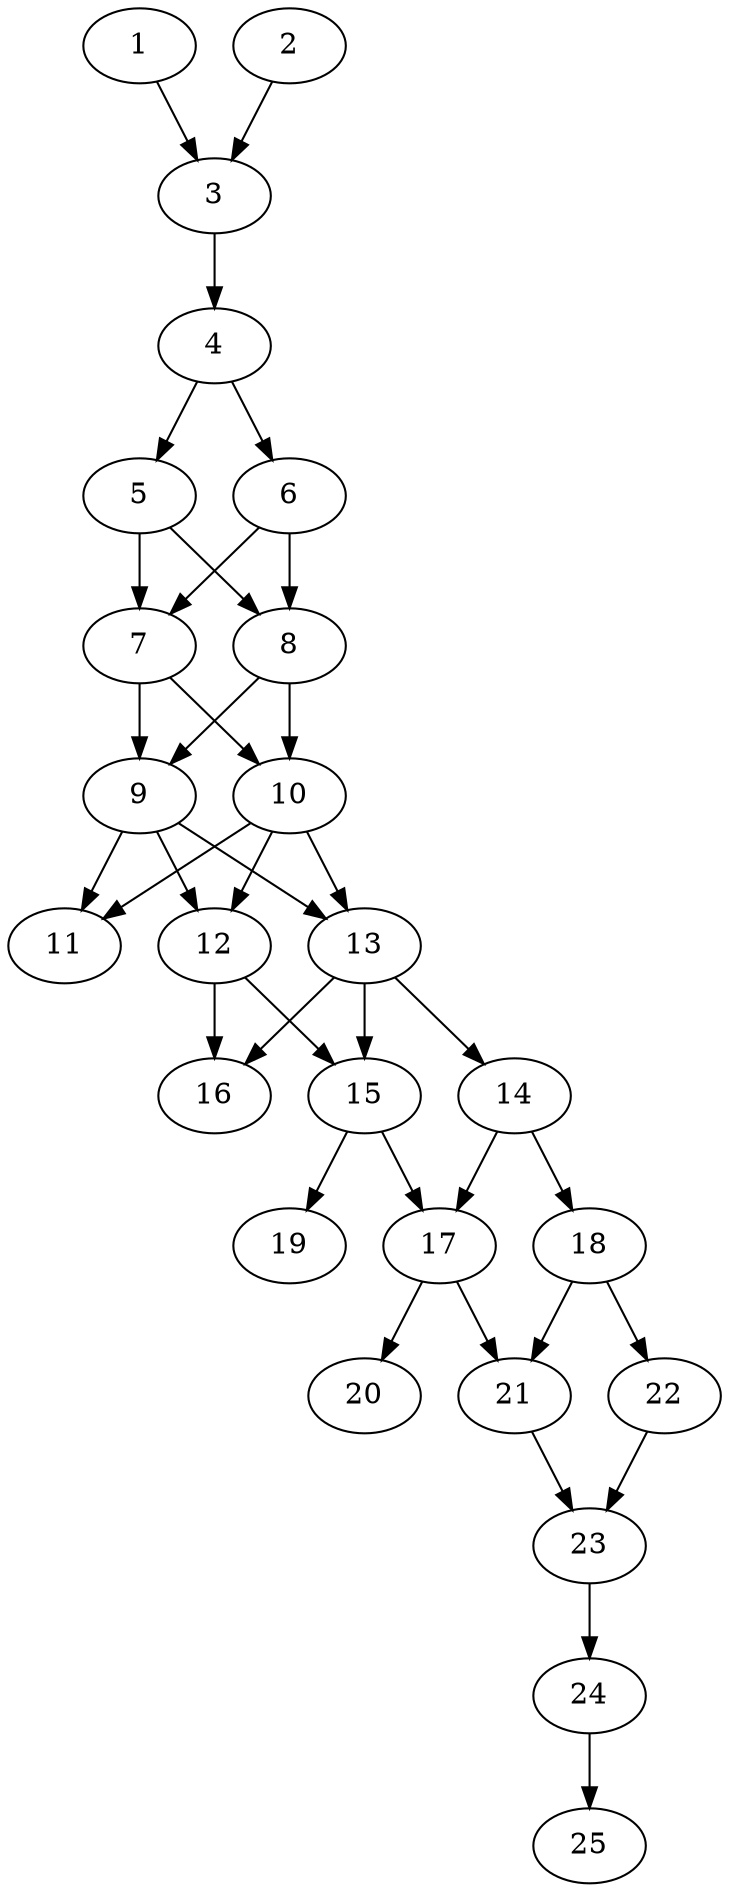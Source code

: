 // DAG automatically generated by daggen at Tue Aug  6 16:26:47 2019
// ./daggen --dot -n 25 --ccr 0.5 --fat 0.4 --regular 0.5 --density 0.7 --mindata 5242880 --maxdata 52428800 
digraph G {
  1 [size="15433728", alpha="0.07", expect_size="7716864"] 
  1 -> 3 [size ="7716864"]
  2 [size="103319552", alpha="0.16", expect_size="51659776"] 
  2 -> 3 [size ="51659776"]
  3 [size="45072384", alpha="0.13", expect_size="22536192"] 
  3 -> 4 [size ="22536192"]
  4 [size="69742592", alpha="0.15", expect_size="34871296"] 
  4 -> 5 [size ="34871296"]
  4 -> 6 [size ="34871296"]
  5 [size="54775808", alpha="0.07", expect_size="27387904"] 
  5 -> 7 [size ="27387904"]
  5 -> 8 [size ="27387904"]
  6 [size="13340672", alpha="0.01", expect_size="6670336"] 
  6 -> 7 [size ="6670336"]
  6 -> 8 [size ="6670336"]
  7 [size="33466368", alpha="0.02", expect_size="16733184"] 
  7 -> 9 [size ="16733184"]
  7 -> 10 [size ="16733184"]
  8 [size="73285632", alpha="0.09", expect_size="36642816"] 
  8 -> 9 [size ="36642816"]
  8 -> 10 [size ="36642816"]
  9 [size="38948864", alpha="0.04", expect_size="19474432"] 
  9 -> 11 [size ="19474432"]
  9 -> 12 [size ="19474432"]
  9 -> 13 [size ="19474432"]
  10 [size="20987904", alpha="0.05", expect_size="10493952"] 
  10 -> 11 [size ="10493952"]
  10 -> 12 [size ="10493952"]
  10 -> 13 [size ="10493952"]
  11 [size="57812992", alpha="0.03", expect_size="28906496"] 
  12 [size="88791040", alpha="0.05", expect_size="44395520"] 
  12 -> 15 [size ="44395520"]
  12 -> 16 [size ="44395520"]
  13 [size="67731456", alpha="0.01", expect_size="33865728"] 
  13 -> 14 [size ="33865728"]
  13 -> 15 [size ="33865728"]
  13 -> 16 [size ="33865728"]
  14 [size="32735232", alpha="0.05", expect_size="16367616"] 
  14 -> 17 [size ="16367616"]
  14 -> 18 [size ="16367616"]
  15 [size="101888000", alpha="0.14", expect_size="50944000"] 
  15 -> 17 [size ="50944000"]
  15 -> 19 [size ="50944000"]
  16 [size="39051264", alpha="0.09", expect_size="19525632"] 
  17 [size="44918784", alpha="0.06", expect_size="22459392"] 
  17 -> 20 [size ="22459392"]
  17 -> 21 [size ="22459392"]
  18 [size="52303872", alpha="0.07", expect_size="26151936"] 
  18 -> 21 [size ="26151936"]
  18 -> 22 [size ="26151936"]
  19 [size="95844352", alpha="0.03", expect_size="47922176"] 
  20 [size="19617792", alpha="0.02", expect_size="9808896"] 
  21 [size="44216320", alpha="0.02", expect_size="22108160"] 
  21 -> 23 [size ="22108160"]
  22 [size="60024832", alpha="0.02", expect_size="30012416"] 
  22 -> 23 [size ="30012416"]
  23 [size="85168128", alpha="0.09", expect_size="42584064"] 
  23 -> 24 [size ="42584064"]
  24 [size="92020736", alpha="0.08", expect_size="46010368"] 
  24 -> 25 [size ="46010368"]
  25 [size="22411264", alpha="0.17", expect_size="11205632"] 
}
